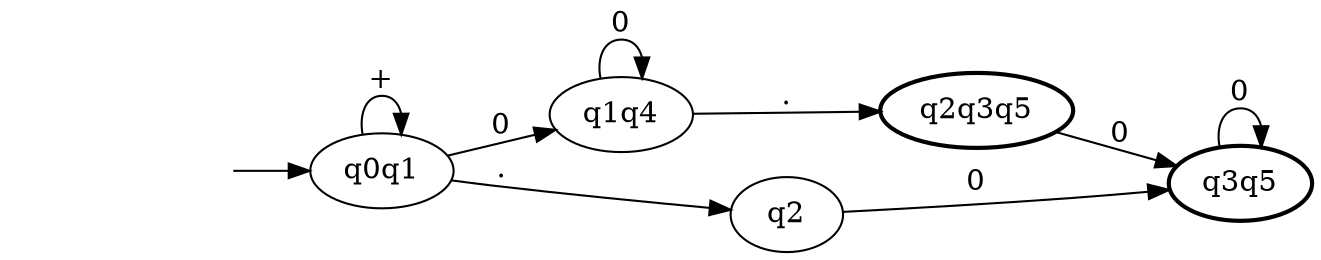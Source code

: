 digraph finito  { rankdir=LR;
	_invisible [style="invis"];
	q0q1;
	q1q4;
	q2;
	q2q3q5 [penwidth="2"];
	q3q5 [penwidth="2"];
	_invisible -> q0q1 ;
	q0q1 -> q0q1 [label="+"];
	q0q1 -> q1q4 [label="0"];
	q0q1 -> q2 [label="."];
	q1q4 -> q1q4 [label="0"];
	q1q4 -> q2q3q5 [label="."];
	q2 -> q3q5 [label="0"];
	q2q3q5 -> q3q5 [label="0"];
	q3q5 -> q3q5 [label="0"];
}